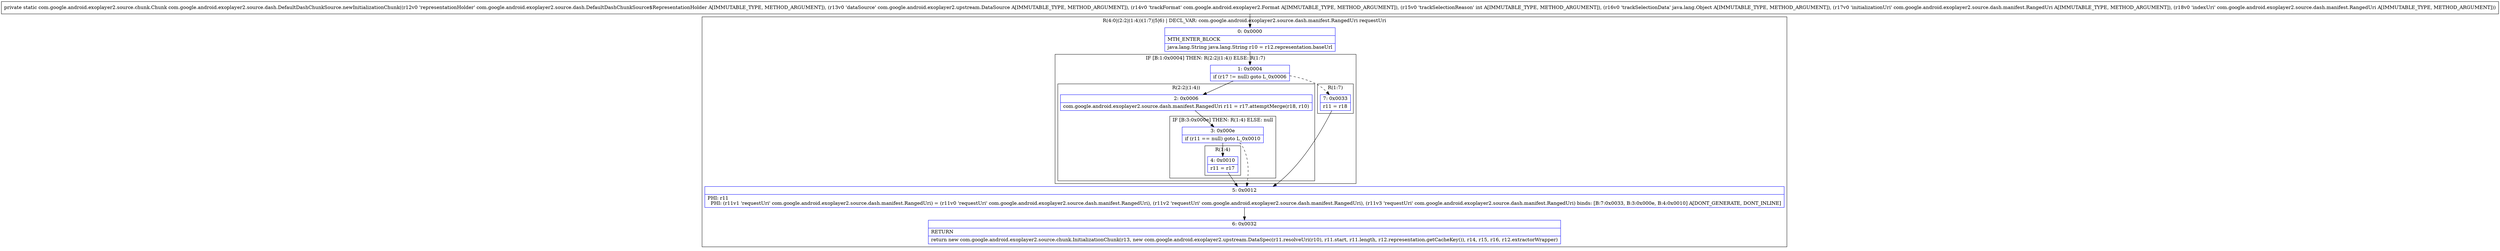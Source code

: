 digraph "CFG forcom.google.android.exoplayer2.source.dash.DefaultDashChunkSource.newInitializationChunk(Lcom\/google\/android\/exoplayer2\/source\/dash\/DefaultDashChunkSource$RepresentationHolder;Lcom\/google\/android\/exoplayer2\/upstream\/DataSource;Lcom\/google\/android\/exoplayer2\/Format;ILjava\/lang\/Object;Lcom\/google\/android\/exoplayer2\/source\/dash\/manifest\/RangedUri;Lcom\/google\/android\/exoplayer2\/source\/dash\/manifest\/RangedUri;)Lcom\/google\/android\/exoplayer2\/source\/chunk\/Chunk;" {
subgraph cluster_Region_2059904595 {
label = "R(4:0|(2:2|(1:4))(1:7)|5|6) | DECL_VAR: com.google.android.exoplayer2.source.dash.manifest.RangedUri requestUri\l";
node [shape=record,color=blue];
Node_0 [shape=record,label="{0\:\ 0x0000|MTH_ENTER_BLOCK\l|java.lang.String java.lang.String r10 = r12.representation.baseUrl\l}"];
subgraph cluster_IfRegion_987206632 {
label = "IF [B:1:0x0004] THEN: R(2:2|(1:4)) ELSE: R(1:7)";
node [shape=record,color=blue];
Node_1 [shape=record,label="{1\:\ 0x0004|if (r17 != null) goto L_0x0006\l}"];
subgraph cluster_Region_1375247230 {
label = "R(2:2|(1:4))";
node [shape=record,color=blue];
Node_2 [shape=record,label="{2\:\ 0x0006|com.google.android.exoplayer2.source.dash.manifest.RangedUri r11 = r17.attemptMerge(r18, r10)\l}"];
subgraph cluster_IfRegion_1178489126 {
label = "IF [B:3:0x000e] THEN: R(1:4) ELSE: null";
node [shape=record,color=blue];
Node_3 [shape=record,label="{3\:\ 0x000e|if (r11 == null) goto L_0x0010\l}"];
subgraph cluster_Region_194780516 {
label = "R(1:4)";
node [shape=record,color=blue];
Node_4 [shape=record,label="{4\:\ 0x0010|r11 = r17\l}"];
}
}
}
subgraph cluster_Region_1790307025 {
label = "R(1:7)";
node [shape=record,color=blue];
Node_7 [shape=record,label="{7\:\ 0x0033|r11 = r18\l}"];
}
}
Node_5 [shape=record,label="{5\:\ 0x0012|PHI: r11 \l  PHI: (r11v1 'requestUri' com.google.android.exoplayer2.source.dash.manifest.RangedUri) = (r11v0 'requestUri' com.google.android.exoplayer2.source.dash.manifest.RangedUri), (r11v2 'requestUri' com.google.android.exoplayer2.source.dash.manifest.RangedUri), (r11v3 'requestUri' com.google.android.exoplayer2.source.dash.manifest.RangedUri) binds: [B:7:0x0033, B:3:0x000e, B:4:0x0010] A[DONT_GENERATE, DONT_INLINE]\l}"];
Node_6 [shape=record,label="{6\:\ 0x0032|RETURN\l|return new com.google.android.exoplayer2.source.chunk.InitializationChunk(r13, new com.google.android.exoplayer2.upstream.DataSpec(r11.resolveUri(r10), r11.start, r11.length, r12.representation.getCacheKey()), r14, r15, r16, r12.extractorWrapper)\l}"];
}
MethodNode[shape=record,label="{private static com.google.android.exoplayer2.source.chunk.Chunk com.google.android.exoplayer2.source.dash.DefaultDashChunkSource.newInitializationChunk((r12v0 'representationHolder' com.google.android.exoplayer2.source.dash.DefaultDashChunkSource$RepresentationHolder A[IMMUTABLE_TYPE, METHOD_ARGUMENT]), (r13v0 'dataSource' com.google.android.exoplayer2.upstream.DataSource A[IMMUTABLE_TYPE, METHOD_ARGUMENT]), (r14v0 'trackFormat' com.google.android.exoplayer2.Format A[IMMUTABLE_TYPE, METHOD_ARGUMENT]), (r15v0 'trackSelectionReason' int A[IMMUTABLE_TYPE, METHOD_ARGUMENT]), (r16v0 'trackSelectionData' java.lang.Object A[IMMUTABLE_TYPE, METHOD_ARGUMENT]), (r17v0 'initializationUri' com.google.android.exoplayer2.source.dash.manifest.RangedUri A[IMMUTABLE_TYPE, METHOD_ARGUMENT]), (r18v0 'indexUri' com.google.android.exoplayer2.source.dash.manifest.RangedUri A[IMMUTABLE_TYPE, METHOD_ARGUMENT])) }"];
MethodNode -> Node_0;
Node_0 -> Node_1;
Node_1 -> Node_2;
Node_1 -> Node_7[style=dashed];
Node_2 -> Node_3;
Node_3 -> Node_4;
Node_3 -> Node_5[style=dashed];
Node_4 -> Node_5;
Node_7 -> Node_5;
Node_5 -> Node_6;
}

